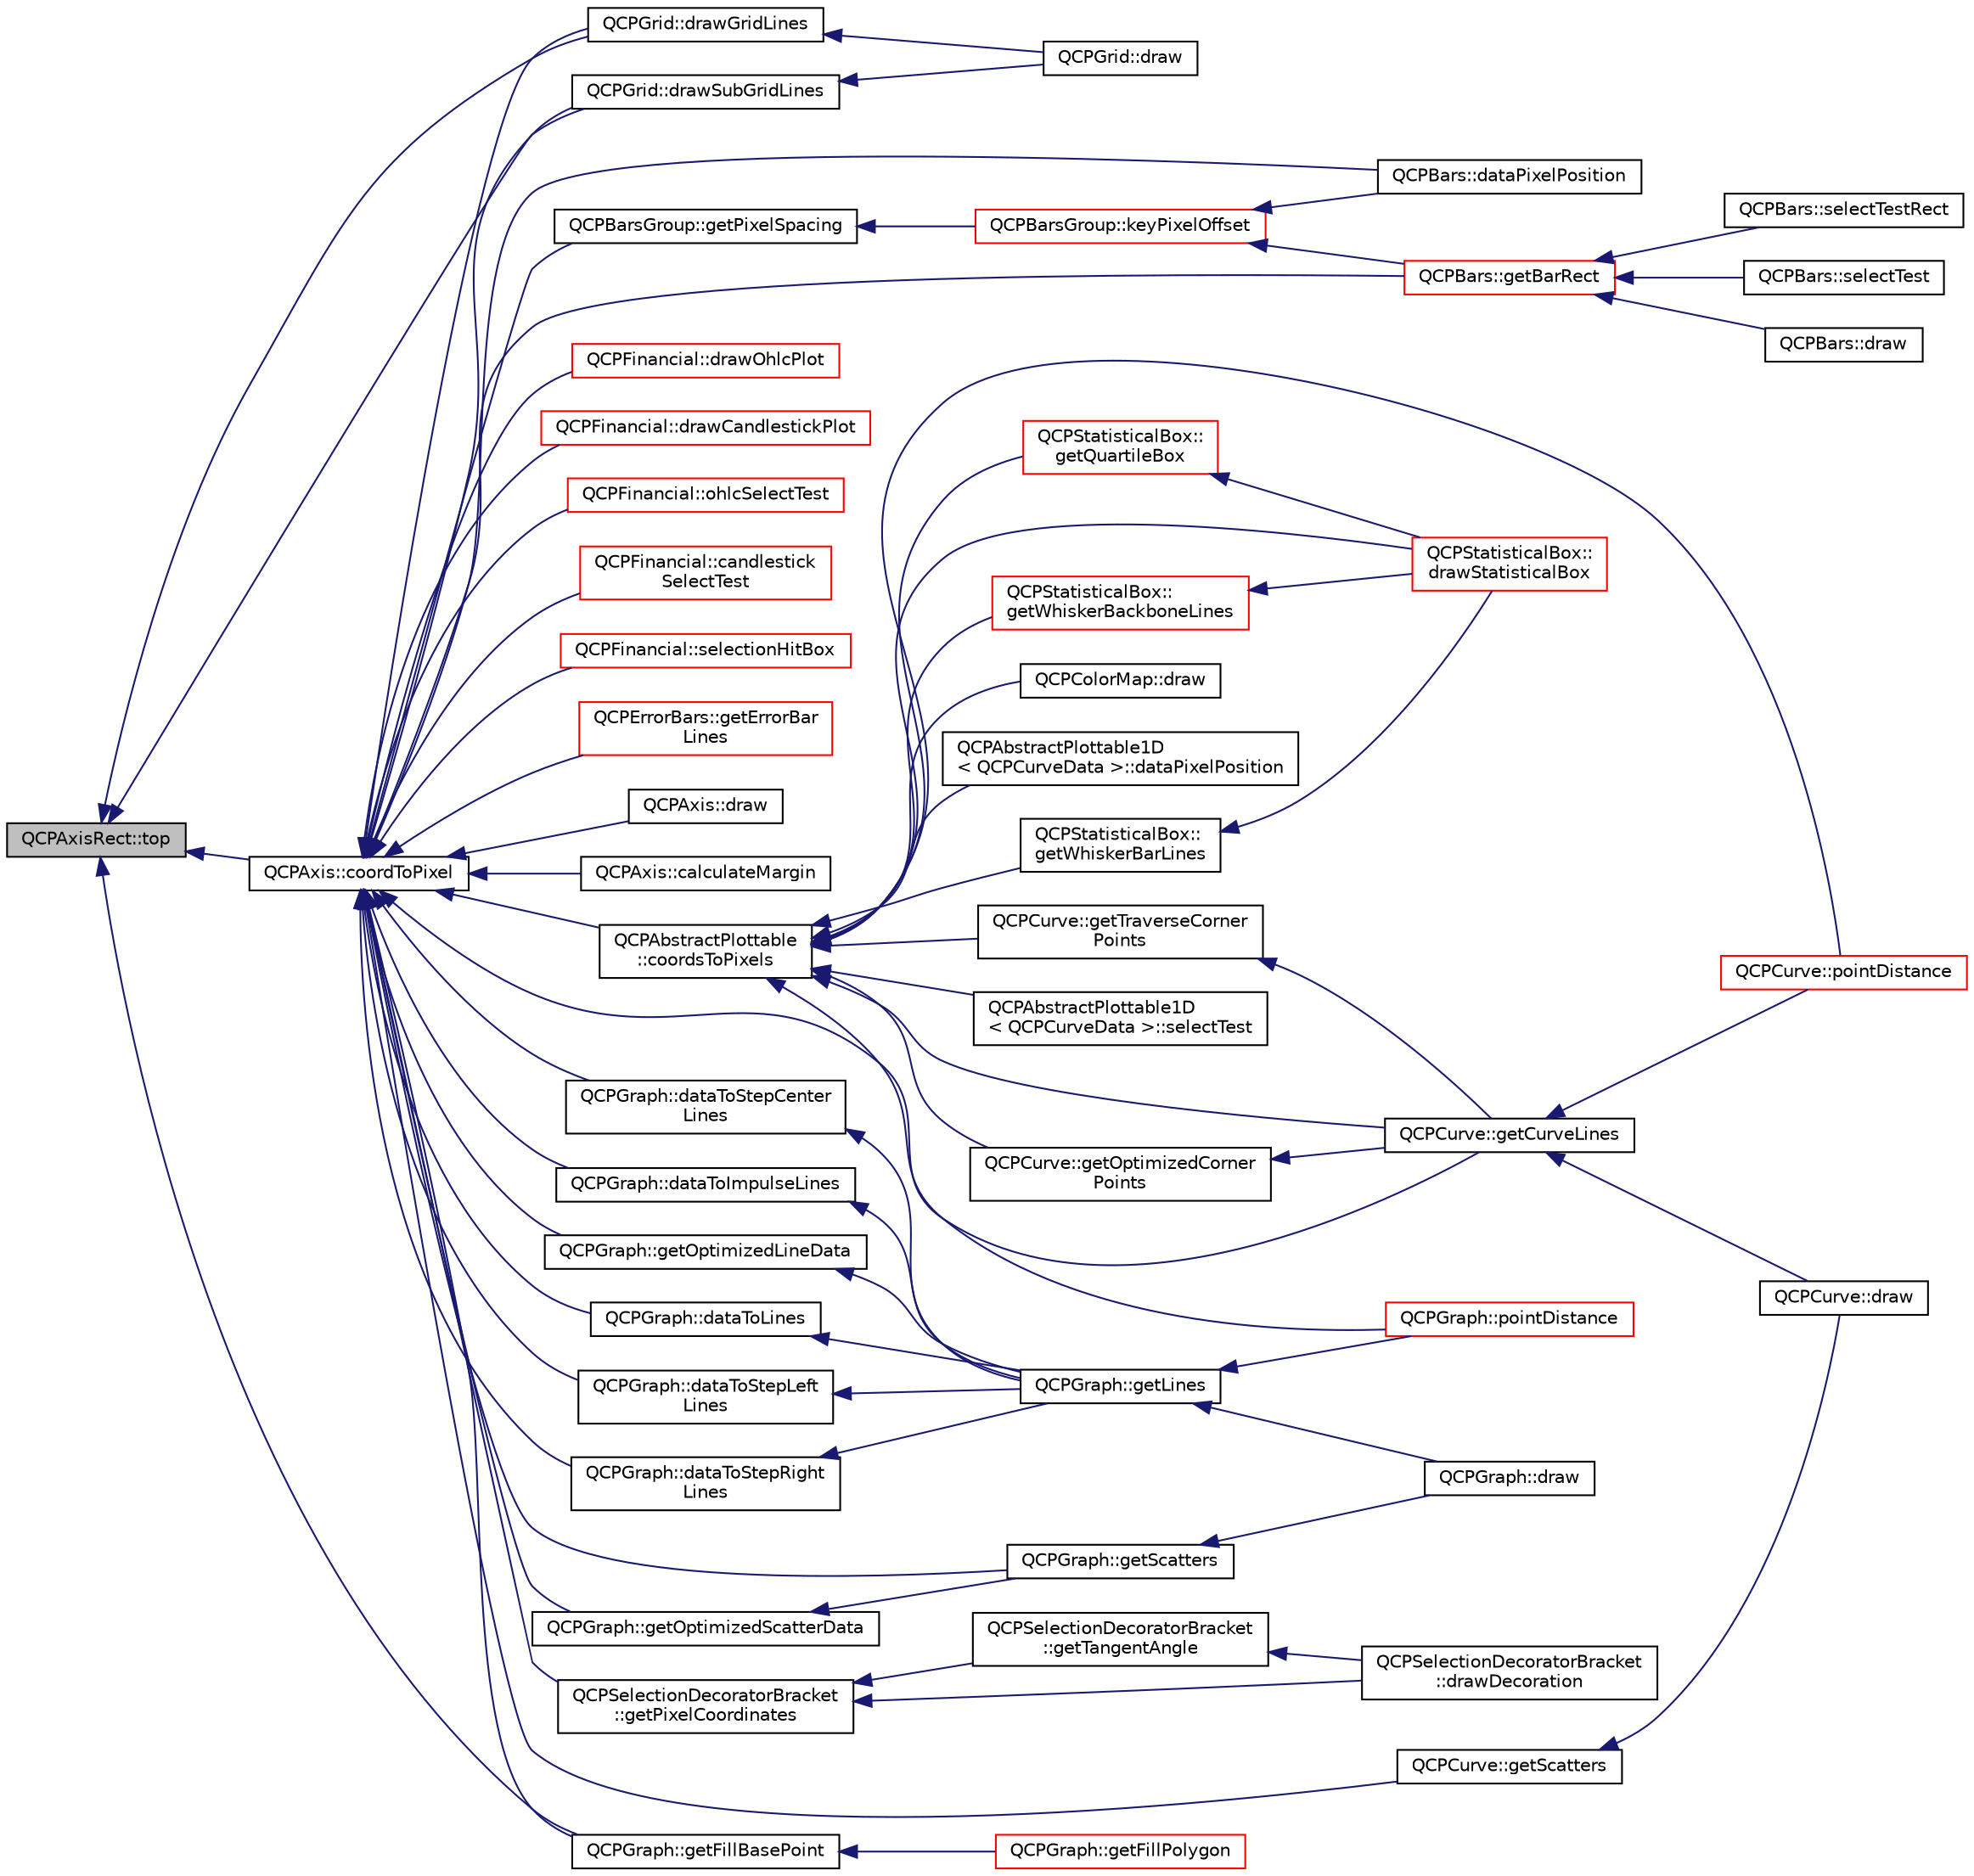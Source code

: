 digraph "QCPAxisRect::top"
{
  edge [fontname="Helvetica",fontsize="10",labelfontname="Helvetica",labelfontsize="10"];
  node [fontname="Helvetica",fontsize="10",shape=record];
  rankdir="LR";
  Node608 [label="QCPAxisRect::top",height=0.2,width=0.4,color="black", fillcolor="grey75", style="filled", fontcolor="black"];
  Node608 -> Node609 [dir="back",color="midnightblue",fontsize="10",style="solid",fontname="Helvetica"];
  Node609 [label="QCPGrid::drawGridLines",height=0.2,width=0.4,color="black", fillcolor="white", style="filled",URL="$class_q_c_p_grid.html#aee4e95d54acabbe298d6dda0dd86c0a4"];
  Node609 -> Node610 [dir="back",color="midnightblue",fontsize="10",style="solid",fontname="Helvetica"];
  Node610 [label="QCPGrid::draw",height=0.2,width=0.4,color="black", fillcolor="white", style="filled",URL="$class_q_c_p_grid.html#aad9a312d998e2d170956334d4cb80be2"];
  Node608 -> Node611 [dir="back",color="midnightblue",fontsize="10",style="solid",fontname="Helvetica"];
  Node611 [label="QCPGrid::drawSubGridLines",height=0.2,width=0.4,color="black", fillcolor="white", style="filled",URL="$class_q_c_p_grid.html#a751ce8aef815bcc9193432a30c8b6b6e"];
  Node611 -> Node610 [dir="back",color="midnightblue",fontsize="10",style="solid",fontname="Helvetica"];
  Node608 -> Node612 [dir="back",color="midnightblue",fontsize="10",style="solid",fontname="Helvetica"];
  Node612 [label="QCPAxis::coordToPixel",height=0.2,width=0.4,color="black", fillcolor="white", style="filled",URL="$class_q_c_p_axis.html#af15d1b3a7f7e9b53d759d3ccff1fe4b4"];
  Node612 -> Node609 [dir="back",color="midnightblue",fontsize="10",style="solid",fontname="Helvetica"];
  Node612 -> Node611 [dir="back",color="midnightblue",fontsize="10",style="solid",fontname="Helvetica"];
  Node612 -> Node613 [dir="back",color="midnightblue",fontsize="10",style="solid",fontname="Helvetica"];
  Node613 [label="QCPAxis::draw",height=0.2,width=0.4,color="black", fillcolor="white", style="filled",URL="$class_q_c_p_axis.html#ac15ebb4225ca5212d8e5fffae481bc9b"];
  Node612 -> Node614 [dir="back",color="midnightblue",fontsize="10",style="solid",fontname="Helvetica"];
  Node614 [label="QCPAxis::calculateMargin",height=0.2,width=0.4,color="black", fillcolor="white", style="filled",URL="$class_q_c_p_axis.html#a47bdb0a55de6759489ee47665199aebb"];
  Node612 -> Node615 [dir="back",color="midnightblue",fontsize="10",style="solid",fontname="Helvetica"];
  Node615 [label="QCPAbstractPlottable\l::coordsToPixels",height=0.2,width=0.4,color="black", fillcolor="white", style="filled",URL="$class_q_c_p_abstract_plottable.html#a7ad84a36472441cf1f555c5683d0da93"];
  Node615 -> Node616 [dir="back",color="midnightblue",fontsize="10",style="solid",fontname="Helvetica"];
  Node616 [label="QCPAbstractPlottable1D\l\< QCPCurveData \>::dataPixelPosition",height=0.2,width=0.4,color="black", fillcolor="white", style="filled",URL="$class_q_c_p_abstract_plottable1_d.html#a6ca0699a6af5f25a7565de7c50ce13b2"];
  Node615 -> Node617 [dir="back",color="midnightblue",fontsize="10",style="solid",fontname="Helvetica"];
  Node617 [label="QCPAbstractPlottable1D\l\< QCPCurveData \>::selectTest",height=0.2,width=0.4,color="black", fillcolor="white", style="filled",URL="$class_q_c_p_abstract_plottable1_d.html#a4611b43bcb6441b2154eb4f4e0a33db2"];
  Node615 -> Node618 [dir="back",color="midnightblue",fontsize="10",style="solid",fontname="Helvetica"];
  Node618 [label="QCPGraph::pointDistance",height=0.2,width=0.4,color="red", fillcolor="white", style="filled",URL="$class_q_c_p_graph.html#a89acf99c0b52b8eecb2438adf7ec0170"];
  Node615 -> Node620 [dir="back",color="midnightblue",fontsize="10",style="solid",fontname="Helvetica"];
  Node620 [label="QCPCurve::getCurveLines",height=0.2,width=0.4,color="black", fillcolor="white", style="filled",URL="$class_q_c_p_curve.html#aefca1e5127fae2d7ff65b9e921637c58"];
  Node620 -> Node621 [dir="back",color="midnightblue",fontsize="10",style="solid",fontname="Helvetica"];
  Node621 [label="QCPCurve::draw",height=0.2,width=0.4,color="black", fillcolor="white", style="filled",URL="$class_q_c_p_curve.html#ac199d41d23865cd68bd7b598308a4433"];
  Node620 -> Node622 [dir="back",color="midnightblue",fontsize="10",style="solid",fontname="Helvetica"];
  Node622 [label="QCPCurve::pointDistance",height=0.2,width=0.4,color="red", fillcolor="white", style="filled",URL="$class_q_c_p_curve.html#aa2c9c9c0e57f11f18a5cb7e47927157c"];
  Node615 -> Node624 [dir="back",color="midnightblue",fontsize="10",style="solid",fontname="Helvetica"];
  Node624 [label="QCPCurve::getOptimizedCorner\lPoints",height=0.2,width=0.4,color="black", fillcolor="white", style="filled",URL="$class_q_c_p_curve.html#a66bff7933dac149c4577ad63a27da924"];
  Node624 -> Node620 [dir="back",color="midnightblue",fontsize="10",style="solid",fontname="Helvetica"];
  Node615 -> Node625 [dir="back",color="midnightblue",fontsize="10",style="solid",fontname="Helvetica"];
  Node625 [label="QCPCurve::getTraverseCorner\lPoints",height=0.2,width=0.4,color="black", fillcolor="white", style="filled",URL="$class_q_c_p_curve.html#a55e24387fd97a2cad0def8a40809e9ec"];
  Node625 -> Node620 [dir="back",color="midnightblue",fontsize="10",style="solid",fontname="Helvetica"];
  Node615 -> Node622 [dir="back",color="midnightblue",fontsize="10",style="solid",fontname="Helvetica"];
  Node615 -> Node626 [dir="back",color="midnightblue",fontsize="10",style="solid",fontname="Helvetica"];
  Node626 [label="QCPStatisticalBox::\ldrawStatisticalBox",height=0.2,width=0.4,color="red", fillcolor="white", style="filled",URL="$class_q_c_p_statistical_box.html#a02dc6b561be8203d460d7263da74b8a9"];
  Node615 -> Node628 [dir="back",color="midnightblue",fontsize="10",style="solid",fontname="Helvetica"];
  Node628 [label="QCPStatisticalBox::\lgetQuartileBox",height=0.2,width=0.4,color="red", fillcolor="white", style="filled",URL="$class_q_c_p_statistical_box.html#aa44482bf991ceca74602294dd9977243"];
  Node628 -> Node626 [dir="back",color="midnightblue",fontsize="10",style="solid",fontname="Helvetica"];
  Node615 -> Node631 [dir="back",color="midnightblue",fontsize="10",style="solid",fontname="Helvetica"];
  Node631 [label="QCPStatisticalBox::\lgetWhiskerBackboneLines",height=0.2,width=0.4,color="red", fillcolor="white", style="filled",URL="$class_q_c_p_statistical_box.html#a233c28f8c2464ed104a4d580eedd4c64"];
  Node631 -> Node626 [dir="back",color="midnightblue",fontsize="10",style="solid",fontname="Helvetica"];
  Node615 -> Node632 [dir="back",color="midnightblue",fontsize="10",style="solid",fontname="Helvetica"];
  Node632 [label="QCPStatisticalBox::\lgetWhiskerBarLines",height=0.2,width=0.4,color="black", fillcolor="white", style="filled",URL="$class_q_c_p_statistical_box.html#af478f6e8a5e9ca2f1bbac10a6b73319a"];
  Node632 -> Node626 [dir="back",color="midnightblue",fontsize="10",style="solid",fontname="Helvetica"];
  Node615 -> Node633 [dir="back",color="midnightblue",fontsize="10",style="solid",fontname="Helvetica"];
  Node633 [label="QCPColorMap::draw",height=0.2,width=0.4,color="black", fillcolor="white", style="filled",URL="$class_q_c_p_color_map.html#a6b628014d2939368935efd0a788648c8"];
  Node612 -> Node634 [dir="back",color="midnightblue",fontsize="10",style="solid",fontname="Helvetica"];
  Node634 [label="QCPSelectionDecoratorBracket\l::getPixelCoordinates",height=0.2,width=0.4,color="black", fillcolor="white", style="filled",URL="$class_q_c_p_selection_decorator_bracket.html#a9925ed667e8a645fcb9949bd02ee4a19"];
  Node634 -> Node635 [dir="back",color="midnightblue",fontsize="10",style="solid",fontname="Helvetica"];
  Node635 [label="QCPSelectionDecoratorBracket\l::drawDecoration",height=0.2,width=0.4,color="black", fillcolor="white", style="filled",URL="$class_q_c_p_selection_decorator_bracket.html#a9ebe2e729b5012c0a995d788f87fac22"];
  Node634 -> Node636 [dir="back",color="midnightblue",fontsize="10",style="solid",fontname="Helvetica"];
  Node636 [label="QCPSelectionDecoratorBracket\l::getTangentAngle",height=0.2,width=0.4,color="black", fillcolor="white", style="filled",URL="$class_q_c_p_selection_decorator_bracket.html#ac002e20586950bf5c91a399863769c61"];
  Node636 -> Node635 [dir="back",color="midnightblue",fontsize="10",style="solid",fontname="Helvetica"];
  Node612 -> Node637 [dir="back",color="midnightblue",fontsize="10",style="solid",fontname="Helvetica"];
  Node637 [label="QCPGraph::getScatters",height=0.2,width=0.4,color="black", fillcolor="white", style="filled",URL="$class_q_c_p_graph.html#a9d7ba5904fdcaca413222335d4b283c3"];
  Node637 -> Node638 [dir="back",color="midnightblue",fontsize="10",style="solid",fontname="Helvetica"];
  Node638 [label="QCPGraph::draw",height=0.2,width=0.4,color="black", fillcolor="white", style="filled",URL="$class_q_c_p_graph.html#a2b0849598f06e834b43ce18cd13bcdc3"];
  Node612 -> Node639 [dir="back",color="midnightblue",fontsize="10",style="solid",fontname="Helvetica"];
  Node639 [label="QCPGraph::dataToLines",height=0.2,width=0.4,color="black", fillcolor="white", style="filled",URL="$class_q_c_p_graph.html#a0085ee728fdd72a827c1e6ced4476363"];
  Node639 -> Node640 [dir="back",color="midnightblue",fontsize="10",style="solid",fontname="Helvetica"];
  Node640 [label="QCPGraph::getLines",height=0.2,width=0.4,color="black", fillcolor="white", style="filled",URL="$class_q_c_p_graph.html#a563c6da2126300a4d9d2bdee30dad040"];
  Node640 -> Node638 [dir="back",color="midnightblue",fontsize="10",style="solid",fontname="Helvetica"];
  Node640 -> Node618 [dir="back",color="midnightblue",fontsize="10",style="solid",fontname="Helvetica"];
  Node612 -> Node641 [dir="back",color="midnightblue",fontsize="10",style="solid",fontname="Helvetica"];
  Node641 [label="QCPGraph::dataToStepLeft\lLines",height=0.2,width=0.4,color="black", fillcolor="white", style="filled",URL="$class_q_c_p_graph.html#a1f3e9e41fc67538c4940c74665840474"];
  Node641 -> Node640 [dir="back",color="midnightblue",fontsize="10",style="solid",fontname="Helvetica"];
  Node612 -> Node642 [dir="back",color="midnightblue",fontsize="10",style="solid",fontname="Helvetica"];
  Node642 [label="QCPGraph::dataToStepRight\lLines",height=0.2,width=0.4,color="black", fillcolor="white", style="filled",URL="$class_q_c_p_graph.html#ab1fb6cb91d24a854f85bf54200f6d101"];
  Node642 -> Node640 [dir="back",color="midnightblue",fontsize="10",style="solid",fontname="Helvetica"];
  Node612 -> Node643 [dir="back",color="midnightblue",fontsize="10",style="solid",fontname="Helvetica"];
  Node643 [label="QCPGraph::dataToStepCenter\lLines",height=0.2,width=0.4,color="black", fillcolor="white", style="filled",URL="$class_q_c_p_graph.html#a238116f1898c49cb8209d61707b5b367"];
  Node643 -> Node640 [dir="back",color="midnightblue",fontsize="10",style="solid",fontname="Helvetica"];
  Node612 -> Node644 [dir="back",color="midnightblue",fontsize="10",style="solid",fontname="Helvetica"];
  Node644 [label="QCPGraph::dataToImpulseLines",height=0.2,width=0.4,color="black", fillcolor="white", style="filled",URL="$class_q_c_p_graph.html#a2a958a5c6a6e1e4a03556be88b6fe37e"];
  Node644 -> Node640 [dir="back",color="midnightblue",fontsize="10",style="solid",fontname="Helvetica"];
  Node612 -> Node645 [dir="back",color="midnightblue",fontsize="10",style="solid",fontname="Helvetica"];
  Node645 [label="QCPGraph::getOptimizedLineData",height=0.2,width=0.4,color="black", fillcolor="white", style="filled",URL="$class_q_c_p_graph.html#a1fed1c9d627d9d3b49a6206cc2e60fe1"];
  Node645 -> Node640 [dir="back",color="midnightblue",fontsize="10",style="solid",fontname="Helvetica"];
  Node612 -> Node646 [dir="back",color="midnightblue",fontsize="10",style="solid",fontname="Helvetica"];
  Node646 [label="QCPGraph::getOptimizedScatterData",height=0.2,width=0.4,color="black", fillcolor="white", style="filled",URL="$class_q_c_p_graph.html#a5423245898537e375b9364cf26e89aea"];
  Node646 -> Node637 [dir="back",color="midnightblue",fontsize="10",style="solid",fontname="Helvetica"];
  Node612 -> Node647 [dir="back",color="midnightblue",fontsize="10",style="solid",fontname="Helvetica"];
  Node647 [label="QCPGraph::getFillBasePoint",height=0.2,width=0.4,color="black", fillcolor="white", style="filled",URL="$class_q_c_p_graph.html#a13f2c756f3114703159c2e604783e208"];
  Node647 -> Node648 [dir="back",color="midnightblue",fontsize="10",style="solid",fontname="Helvetica"];
  Node648 [label="QCPGraph::getFillPolygon",height=0.2,width=0.4,color="red", fillcolor="white", style="filled",URL="$class_q_c_p_graph.html#af73d5fe97cde966785bfd67201e44391"];
  Node612 -> Node620 [dir="back",color="midnightblue",fontsize="10",style="solid",fontname="Helvetica"];
  Node612 -> Node650 [dir="back",color="midnightblue",fontsize="10",style="solid",fontname="Helvetica"];
  Node650 [label="QCPCurve::getScatters",height=0.2,width=0.4,color="black", fillcolor="white", style="filled",URL="$class_q_c_p_curve.html#a564c5fdc8409e3532b1322389a8434b8"];
  Node650 -> Node621 [dir="back",color="midnightblue",fontsize="10",style="solid",fontname="Helvetica"];
  Node612 -> Node651 [dir="back",color="midnightblue",fontsize="10",style="solid",fontname="Helvetica"];
  Node651 [label="QCPBarsGroup::getPixelSpacing",height=0.2,width=0.4,color="black", fillcolor="white", style="filled",URL="$class_q_c_p_bars_group.html#a0beccd41bc3841a4c5b284823bc7d2de"];
  Node651 -> Node652 [dir="back",color="midnightblue",fontsize="10",style="solid",fontname="Helvetica"];
  Node652 [label="QCPBarsGroup::keyPixelOffset",height=0.2,width=0.4,color="red", fillcolor="white", style="filled",URL="$class_q_c_p_bars_group.html#a8e2ca6002e7bab49670144d048a2bcc9"];
  Node652 -> Node654 [dir="back",color="midnightblue",fontsize="10",style="solid",fontname="Helvetica"];
  Node654 [label="QCPBars::dataPixelPosition",height=0.2,width=0.4,color="black", fillcolor="white", style="filled",URL="$class_q_c_p_bars.html#a55cdaf565cd3384158d1f7f89533bc2d"];
  Node652 -> Node655 [dir="back",color="midnightblue",fontsize="10",style="solid",fontname="Helvetica"];
  Node655 [label="QCPBars::getBarRect",height=0.2,width=0.4,color="red", fillcolor="white", style="filled",URL="$class_q_c_p_bars.html#a01b87e38e5d5089d214646d2af7896ea"];
  Node655 -> Node656 [dir="back",color="midnightblue",fontsize="10",style="solid",fontname="Helvetica"];
  Node656 [label="QCPBars::selectTestRect",height=0.2,width=0.4,color="black", fillcolor="white", style="filled",URL="$class_q_c_p_bars.html#ab03bb6125c3e983b89d694f75ce6b3d5"];
  Node655 -> Node657 [dir="back",color="midnightblue",fontsize="10",style="solid",fontname="Helvetica"];
  Node657 [label="QCPBars::selectTest",height=0.2,width=0.4,color="black", fillcolor="white", style="filled",URL="$class_q_c_p_bars.html#a121f899c27af3186fe93dcd0eb98f49b"];
  Node655 -> Node658 [dir="back",color="midnightblue",fontsize="10",style="solid",fontname="Helvetica"];
  Node658 [label="QCPBars::draw",height=0.2,width=0.4,color="black", fillcolor="white", style="filled",URL="$class_q_c_p_bars.html#aa267c20650d55084c3f47cb2f8fac9dc"];
  Node612 -> Node654 [dir="back",color="midnightblue",fontsize="10",style="solid",fontname="Helvetica"];
  Node612 -> Node655 [dir="back",color="midnightblue",fontsize="10",style="solid",fontname="Helvetica"];
  Node612 -> Node660 [dir="back",color="midnightblue",fontsize="10",style="solid",fontname="Helvetica"];
  Node660 [label="QCPFinancial::drawOhlcPlot",height=0.2,width=0.4,color="red", fillcolor="white", style="filled",URL="$class_q_c_p_financial.html#a2c77aab636f6bce6e0407b3f94e90d08"];
  Node612 -> Node662 [dir="back",color="midnightblue",fontsize="10",style="solid",fontname="Helvetica"];
  Node662 [label="QCPFinancial::drawCandlestickPlot",height=0.2,width=0.4,color="red", fillcolor="white", style="filled",URL="$class_q_c_p_financial.html#ade6b703369d8acb3bfa0b8e244df4b06"];
  Node612 -> Node663 [dir="back",color="midnightblue",fontsize="10",style="solid",fontname="Helvetica"];
  Node663 [label="QCPFinancial::ohlcSelectTest",height=0.2,width=0.4,color="red", fillcolor="white", style="filled",URL="$class_q_c_p_financial.html#a2bf2228cc443eb5fb11ec3ea3902859c"];
  Node612 -> Node665 [dir="back",color="midnightblue",fontsize="10",style="solid",fontname="Helvetica"];
  Node665 [label="QCPFinancial::candlestick\lSelectTest",height=0.2,width=0.4,color="red", fillcolor="white", style="filled",URL="$class_q_c_p_financial.html#a9783e91a33fd08a402b1a3821d43e471"];
  Node612 -> Node666 [dir="back",color="midnightblue",fontsize="10",style="solid",fontname="Helvetica"];
  Node666 [label="QCPFinancial::selectionHitBox",height=0.2,width=0.4,color="red", fillcolor="white", style="filled",URL="$class_q_c_p_financial.html#afbe9e8cb0de3e9e789a9668b29cad098"];
  Node612 -> Node668 [dir="back",color="midnightblue",fontsize="10",style="solid",fontname="Helvetica"];
  Node668 [label="QCPErrorBars::getErrorBar\lLines",height=0.2,width=0.4,color="red", fillcolor="white", style="filled",URL="$class_q_c_p_error_bars.html#abeea5ff0d66732bbfc9b74869d8c552e"];
  Node608 -> Node647 [dir="back",color="midnightblue",fontsize="10",style="solid",fontname="Helvetica"];
}

